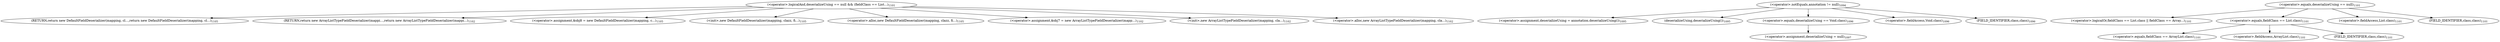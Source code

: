 digraph "createFieldDeserializer" {  
"3166" [label = <(RETURN,return new DefaultFieldDeserializer(mapping, cl...,return new DefaultFieldDeserializer(mapping, cl...)<SUB>1105</SUB>> ]
"3119" [label = <(&lt;operator&gt;.notEquals,annotation != null)<SUB>1094</SUB>> ]
"3138" [label = <(&lt;operator&gt;.logicalAnd,deserializeUsing == null &amp;&amp; (fieldClass == List...)<SUB>1101</SUB>> ]
"3123" [label = <(&lt;operator&gt;.assignment,deserializeUsing = annotation.deserializeUsing())<SUB>1095</SUB>> ]
"3139" [label = <(&lt;operator&gt;.equals,deserializeUsing == null)<SUB>1101</SUB>> ]
"3142" [label = <(&lt;operator&gt;.logicalOr,fieldClass == List.class || fieldClass == Array...)<SUB>1101</SUB>> ]
"3154" [label = <(RETURN,return new ArrayListTypeFieldDeserializer(mappi...,return new ArrayListTypeFieldDeserializer(mappi...)<SUB>1102</SUB>> ]
"3169" [label = <(&lt;operator&gt;.assignment,$obj8 = new DefaultFieldDeserializer(mapping, c...)<SUB>1105</SUB>> ]
"3172" [label = <(&lt;init&gt;,new DefaultFieldDeserializer(mapping, clazz, fi...)<SUB>1105</SUB>> ]
"3125" [label = <(deserializeUsing,deserializeUsing())<SUB>1095</SUB>> ]
"3128" [label = <(&lt;operator&gt;.equals,deserializeUsing == Void.class)<SUB>1096</SUB>> ]
"3143" [label = <(&lt;operator&gt;.equals,fieldClass == List.class)<SUB>1101</SUB>> ]
"3148" [label = <(&lt;operator&gt;.equals,fieldClass == ArrayList.class)<SUB>1101</SUB>> ]
"3171" [label = <(&lt;operator&gt;.alloc,new DefaultFieldDeserializer(mapping, clazz, fi...)<SUB>1105</SUB>> ]
"3130" [label = <(&lt;operator&gt;.fieldAccess,Void.class)<SUB>1096</SUB>> ]
"3134" [label = <(&lt;operator&gt;.assignment,deserializeUsing = null)<SUB>1097</SUB>> ]
"3145" [label = <(&lt;operator&gt;.fieldAccess,List.class)<SUB>1101</SUB>> ]
"3150" [label = <(&lt;operator&gt;.fieldAccess,ArrayList.class)<SUB>1101</SUB>> ]
"3157" [label = <(&lt;operator&gt;.assignment,$obj7 = new ArrayListTypeFieldDeserializer(mapp...)<SUB>1102</SUB>> ]
"3160" [label = <(&lt;init&gt;,new ArrayListTypeFieldDeserializer(mapping, cla...)<SUB>1102</SUB>> ]
"3132" [label = <(FIELD_IDENTIFIER,class,class)<SUB>1096</SUB>> ]
"3147" [label = <(FIELD_IDENTIFIER,class,class)<SUB>1101</SUB>> ]
"3152" [label = <(FIELD_IDENTIFIER,class,class)<SUB>1101</SUB>> ]
"3159" [label = <(&lt;operator&gt;.alloc,new ArrayListTypeFieldDeserializer(mapping, cla...)<SUB>1102</SUB>> ]
  "3119" -> "3125" 
  "3119" -> "3123" 
  "3119" -> "3132" 
  "3119" -> "3128" 
  "3119" -> "3130" 
  "3138" -> "3172" 
  "3138" -> "3154" 
  "3138" -> "3171" 
  "3138" -> "3169" 
  "3138" -> "3157" 
  "3138" -> "3159" 
  "3138" -> "3160" 
  "3138" -> "3166" 
  "3139" -> "3143" 
  "3139" -> "3142" 
  "3139" -> "3145" 
  "3139" -> "3147" 
  "3128" -> "3134" 
  "3143" -> "3152" 
  "3143" -> "3150" 
  "3143" -> "3148" 
}
